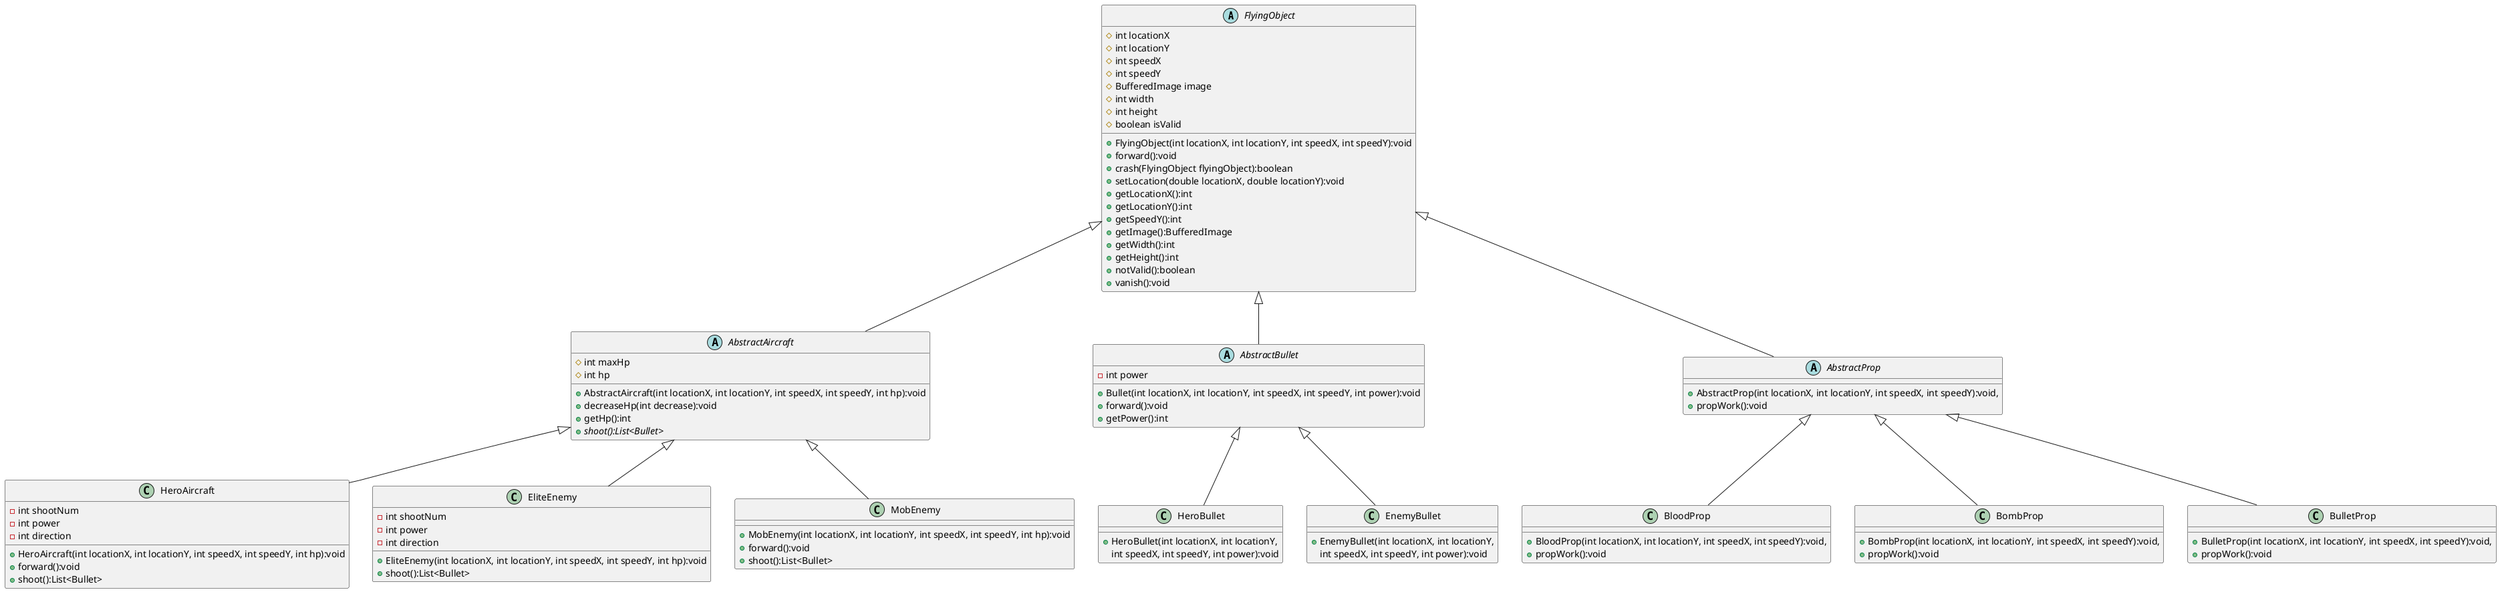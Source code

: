 @startuml
'https://plantuml.com/class-diagram

abstract class FlyingObject
{
    # int locationX
    # int locationY
    # int speedX
    # int speedY
    # BufferedImage image
    # int width
    # int height
    # boolean isValid

    + FlyingObject(int locationX, int locationY, int speedX, int speedY):void
    + forward():void
    + crash(FlyingObject flyingObject):boolean
    + setLocation(double locationX, double locationY):void
    + getLocationX():int
    + getLocationY():int
    + getSpeedY():int
    + getImage():BufferedImage
    + getWidth():int
    + getHeight():int
    + notValid():boolean
    + vanish():void
}
abstract class AbstractAircraft
{
	# int maxHp
    # int hp
    + AbstractAircraft(int locationX, int locationY, int speedX, int speedY, int hp):void
    + decreaseHp(int decrease):void
    + getHp():int
    + {abstract} shoot():List<Bullet>
 }

abstract class AbstractBullet
{
    - int power
    + Bullet(int locationX, int locationY, int speedX, int speedY, int power):void
    + forward():void
	+ getPower():int
}

FlyingObject <|-- AbstractAircraft
FlyingObject <|-- AbstractBullet
FlyingObject <|-- AbstractProp

AbstractAircraft <|-- HeroAircraft
AbstractAircraft <|-- EliteEnemy
AbstractAircraft <|-- MobEnemy

AbstractBullet <|-- HeroBullet
AbstractBullet <|-- EnemyBullet

AbstractProp <|-- BloodProp
AbstractProp <|-- BombProp
AbstractProp <|-- BulletProp

class HeroAircraft {
    - int shootNum
    - int power
    - int direction
    + HeroAircraft(int locationX, int locationY, int speedX, int speedY, int hp):void
    + forward():void
    + shoot():List<Bullet>
}

class EliteEnemy {
    - int shootNum
    - int power
    - int direction
    + EliteEnemy(int locationX, int locationY, int speedX, int speedY, int hp):void
    + shoot():List<Bullet>
}

class MobEnemy {
    + MobEnemy(int locationX, int locationY, int speedX, int speedY, int hp):void
    + forward():void
    + shoot():List<Bullet>
}

class HeroBullet {
    + HeroBullet(int locationX, int locationY,
     int speedX, int speedY, int power):void
}

class EnemyBullet {
    + EnemyBullet(int locationX, int locationY,
     int speedX, int speedY, int power):void
}

abstract class AbstractProp {
    + AbstractProp(int locationX, int locationY, int speedX, int speedY):void,
    + propWork():void
}

class BloodProp {
    + BloodProp(int locationX, int locationY, int speedX, int speedY):void,
    + propWork():void
}

class BombProp {
    + BombProp(int locationX, int locationY, int speedX, int speedY):void,
    + propWork():void
}

class BulletProp {
    + BulletProp(int locationX, int locationY, int speedX, int speedY):void,
    + propWork():void
}

@enduml